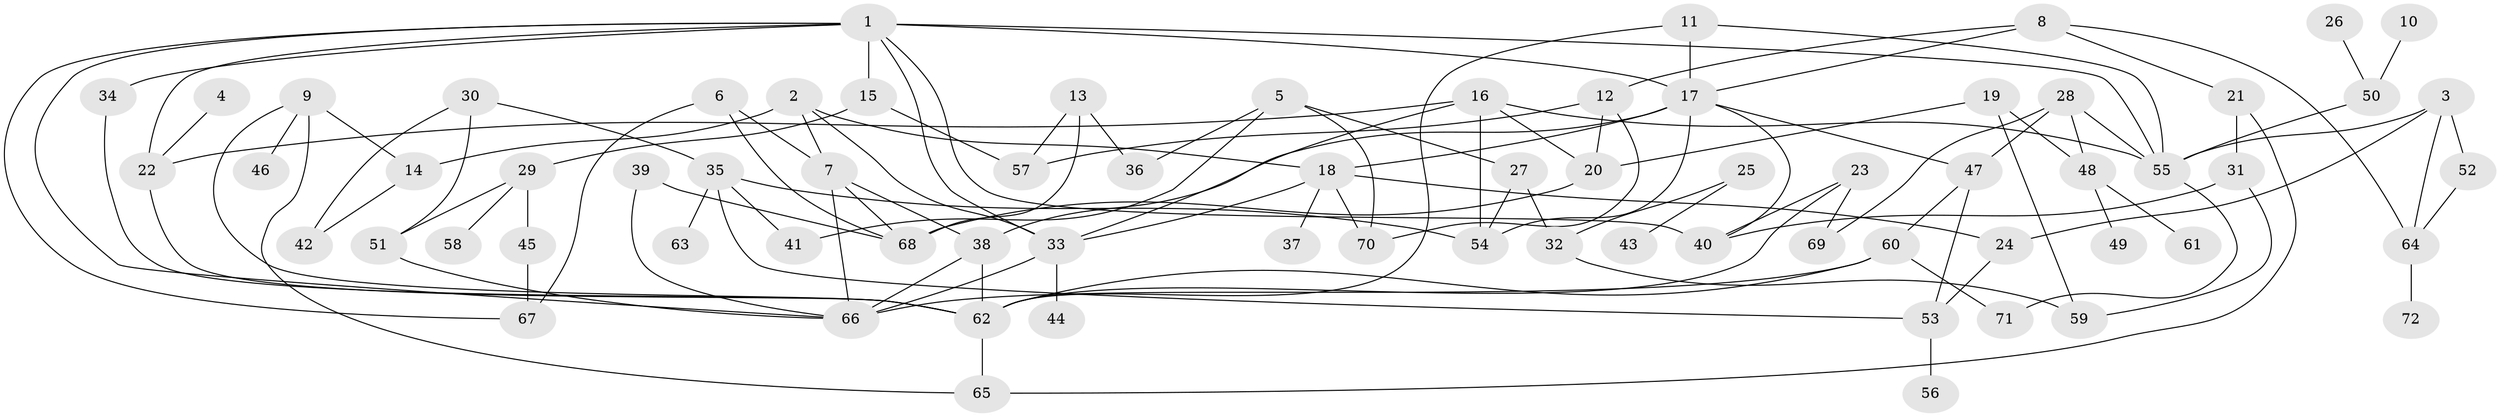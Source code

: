 // original degree distribution, {8: 0.01680672268907563, 7: 0.03361344537815126, 3: 0.23529411764705882, 6: 0.008403361344537815, 4: 0.13445378151260504, 5: 0.06722689075630252, 2: 0.2857142857142857, 1: 0.2184873949579832}
// Generated by graph-tools (version 1.1) at 2025/36/03/04/25 23:36:06]
// undirected, 72 vertices, 118 edges
graph export_dot {
  node [color=gray90,style=filled];
  1;
  2;
  3;
  4;
  5;
  6;
  7;
  8;
  9;
  10;
  11;
  12;
  13;
  14;
  15;
  16;
  17;
  18;
  19;
  20;
  21;
  22;
  23;
  24;
  25;
  26;
  27;
  28;
  29;
  30;
  31;
  32;
  33;
  34;
  35;
  36;
  37;
  38;
  39;
  40;
  41;
  42;
  43;
  44;
  45;
  46;
  47;
  48;
  49;
  50;
  51;
  52;
  53;
  54;
  55;
  56;
  57;
  58;
  59;
  60;
  61;
  62;
  63;
  64;
  65;
  66;
  67;
  68;
  69;
  70;
  71;
  72;
  1 -- 15 [weight=1.0];
  1 -- 17 [weight=1.0];
  1 -- 22 [weight=1.0];
  1 -- 33 [weight=1.0];
  1 -- 34 [weight=1.0];
  1 -- 40 [weight=1.0];
  1 -- 55 [weight=1.0];
  1 -- 66 [weight=1.0];
  1 -- 67 [weight=1.0];
  2 -- 7 [weight=1.0];
  2 -- 14 [weight=1.0];
  2 -- 18 [weight=1.0];
  2 -- 33 [weight=1.0];
  3 -- 24 [weight=1.0];
  3 -- 52 [weight=1.0];
  3 -- 55 [weight=1.0];
  3 -- 64 [weight=1.0];
  4 -- 22 [weight=1.0];
  5 -- 27 [weight=1.0];
  5 -- 36 [weight=1.0];
  5 -- 41 [weight=1.0];
  5 -- 70 [weight=1.0];
  6 -- 7 [weight=1.0];
  6 -- 67 [weight=1.0];
  6 -- 68 [weight=1.0];
  7 -- 38 [weight=1.0];
  7 -- 66 [weight=1.0];
  7 -- 68 [weight=1.0];
  8 -- 12 [weight=1.0];
  8 -- 17 [weight=1.0];
  8 -- 21 [weight=1.0];
  8 -- 64 [weight=1.0];
  9 -- 14 [weight=1.0];
  9 -- 46 [weight=1.0];
  9 -- 62 [weight=1.0];
  9 -- 65 [weight=1.0];
  10 -- 50 [weight=1.0];
  11 -- 17 [weight=1.0];
  11 -- 55 [weight=1.0];
  11 -- 62 [weight=1.0];
  12 -- 20 [weight=1.0];
  12 -- 57 [weight=1.0];
  12 -- 70 [weight=1.0];
  13 -- 36 [weight=1.0];
  13 -- 57 [weight=1.0];
  13 -- 68 [weight=1.0];
  14 -- 42 [weight=1.0];
  15 -- 29 [weight=1.0];
  15 -- 57 [weight=1.0];
  16 -- 20 [weight=1.0];
  16 -- 22 [weight=1.0];
  16 -- 33 [weight=1.0];
  16 -- 54 [weight=1.0];
  16 -- 55 [weight=1.0];
  17 -- 18 [weight=1.0];
  17 -- 38 [weight=1.0];
  17 -- 40 [weight=1.0];
  17 -- 47 [weight=1.0];
  17 -- 54 [weight=2.0];
  18 -- 24 [weight=1.0];
  18 -- 33 [weight=1.0];
  18 -- 37 [weight=1.0];
  18 -- 70 [weight=1.0];
  19 -- 20 [weight=1.0];
  19 -- 48 [weight=1.0];
  19 -- 59 [weight=1.0];
  20 -- 68 [weight=1.0];
  21 -- 31 [weight=1.0];
  21 -- 65 [weight=1.0];
  22 -- 62 [weight=1.0];
  23 -- 40 [weight=1.0];
  23 -- 62 [weight=1.0];
  23 -- 69 [weight=1.0];
  24 -- 53 [weight=1.0];
  25 -- 32 [weight=1.0];
  25 -- 43 [weight=1.0];
  26 -- 50 [weight=1.0];
  27 -- 32 [weight=1.0];
  27 -- 54 [weight=1.0];
  28 -- 47 [weight=1.0];
  28 -- 48 [weight=1.0];
  28 -- 55 [weight=1.0];
  28 -- 69 [weight=1.0];
  29 -- 45 [weight=1.0];
  29 -- 51 [weight=1.0];
  29 -- 58 [weight=1.0];
  30 -- 35 [weight=1.0];
  30 -- 42 [weight=1.0];
  30 -- 51 [weight=1.0];
  31 -- 40 [weight=1.0];
  31 -- 59 [weight=1.0];
  32 -- 59 [weight=1.0];
  33 -- 44 [weight=1.0];
  33 -- 66 [weight=1.0];
  34 -- 62 [weight=1.0];
  35 -- 41 [weight=1.0];
  35 -- 53 [weight=1.0];
  35 -- 54 [weight=1.0];
  35 -- 63 [weight=1.0];
  38 -- 62 [weight=1.0];
  38 -- 66 [weight=1.0];
  39 -- 66 [weight=1.0];
  39 -- 68 [weight=1.0];
  45 -- 67 [weight=1.0];
  47 -- 53 [weight=1.0];
  47 -- 60 [weight=1.0];
  48 -- 49 [weight=1.0];
  48 -- 61 [weight=1.0];
  50 -- 55 [weight=1.0];
  51 -- 66 [weight=1.0];
  52 -- 64 [weight=1.0];
  53 -- 56 [weight=1.0];
  55 -- 71 [weight=1.0];
  60 -- 62 [weight=1.0];
  60 -- 66 [weight=1.0];
  60 -- 71 [weight=1.0];
  62 -- 65 [weight=1.0];
  64 -- 72 [weight=1.0];
}
